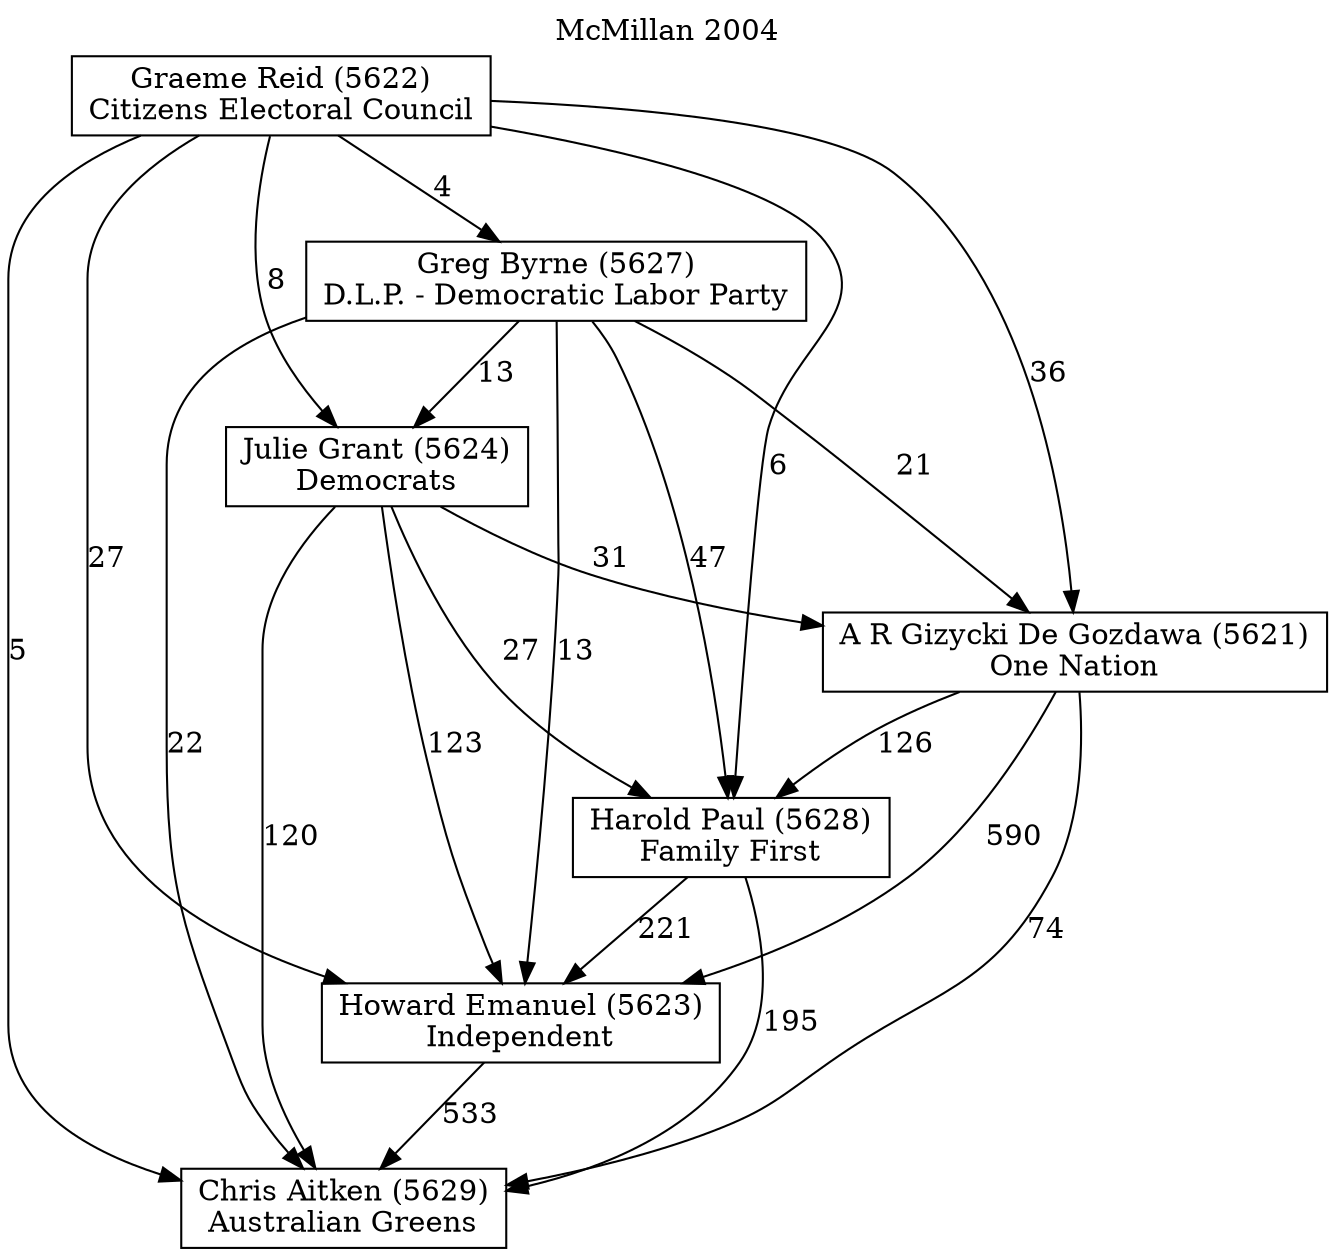 // House preference flow
digraph "Chris Aitken (5629)_McMillan_2004" {
	graph [label="McMillan 2004" labelloc=t mclimit=10]
	node [shape=box]
	"Chris Aitken (5629)" [label="Chris Aitken (5629)
Australian Greens"]
	"Howard Emanuel (5623)" [label="Howard Emanuel (5623)
Independent"]
	"Harold Paul (5628)" [label="Harold Paul (5628)
Family First"]
	"A R Gizycki De Gozdawa (5621)" [label="A R Gizycki De Gozdawa (5621)
One Nation"]
	"Julie Grant (5624)" [label="Julie Grant (5624)
Democrats"]
	"Greg Byrne (5627)" [label="Greg Byrne (5627)
D.L.P. - Democratic Labor Party"]
	"Graeme Reid (5622)" [label="Graeme Reid (5622)
Citizens Electoral Council"]
	"Chris Aitken (5629)" [label="Chris Aitken (5629)
Australian Greens"]
	"Harold Paul (5628)" [label="Harold Paul (5628)
Family First"]
	"A R Gizycki De Gozdawa (5621)" [label="A R Gizycki De Gozdawa (5621)
One Nation"]
	"Julie Grant (5624)" [label="Julie Grant (5624)
Democrats"]
	"Greg Byrne (5627)" [label="Greg Byrne (5627)
D.L.P. - Democratic Labor Party"]
	"Graeme Reid (5622)" [label="Graeme Reid (5622)
Citizens Electoral Council"]
	"Chris Aitken (5629)" [label="Chris Aitken (5629)
Australian Greens"]
	"A R Gizycki De Gozdawa (5621)" [label="A R Gizycki De Gozdawa (5621)
One Nation"]
	"Julie Grant (5624)" [label="Julie Grant (5624)
Democrats"]
	"Greg Byrne (5627)" [label="Greg Byrne (5627)
D.L.P. - Democratic Labor Party"]
	"Graeme Reid (5622)" [label="Graeme Reid (5622)
Citizens Electoral Council"]
	"Chris Aitken (5629)" [label="Chris Aitken (5629)
Australian Greens"]
	"Julie Grant (5624)" [label="Julie Grant (5624)
Democrats"]
	"Greg Byrne (5627)" [label="Greg Byrne (5627)
D.L.P. - Democratic Labor Party"]
	"Graeme Reid (5622)" [label="Graeme Reid (5622)
Citizens Electoral Council"]
	"Chris Aitken (5629)" [label="Chris Aitken (5629)
Australian Greens"]
	"Greg Byrne (5627)" [label="Greg Byrne (5627)
D.L.P. - Democratic Labor Party"]
	"Graeme Reid (5622)" [label="Graeme Reid (5622)
Citizens Electoral Council"]
	"Chris Aitken (5629)" [label="Chris Aitken (5629)
Australian Greens"]
	"Graeme Reid (5622)" [label="Graeme Reid (5622)
Citizens Electoral Council"]
	"Graeme Reid (5622)" [label="Graeme Reid (5622)
Citizens Electoral Council"]
	"Greg Byrne (5627)" [label="Greg Byrne (5627)
D.L.P. - Democratic Labor Party"]
	"Graeme Reid (5622)" [label="Graeme Reid (5622)
Citizens Electoral Council"]
	"Graeme Reid (5622)" [label="Graeme Reid (5622)
Citizens Electoral Council"]
	"Julie Grant (5624)" [label="Julie Grant (5624)
Democrats"]
	"Greg Byrne (5627)" [label="Greg Byrne (5627)
D.L.P. - Democratic Labor Party"]
	"Graeme Reid (5622)" [label="Graeme Reid (5622)
Citizens Electoral Council"]
	"Julie Grant (5624)" [label="Julie Grant (5624)
Democrats"]
	"Graeme Reid (5622)" [label="Graeme Reid (5622)
Citizens Electoral Council"]
	"Graeme Reid (5622)" [label="Graeme Reid (5622)
Citizens Electoral Council"]
	"Greg Byrne (5627)" [label="Greg Byrne (5627)
D.L.P. - Democratic Labor Party"]
	"Graeme Reid (5622)" [label="Graeme Reid (5622)
Citizens Electoral Council"]
	"Graeme Reid (5622)" [label="Graeme Reid (5622)
Citizens Electoral Council"]
	"A R Gizycki De Gozdawa (5621)" [label="A R Gizycki De Gozdawa (5621)
One Nation"]
	"Julie Grant (5624)" [label="Julie Grant (5624)
Democrats"]
	"Greg Byrne (5627)" [label="Greg Byrne (5627)
D.L.P. - Democratic Labor Party"]
	"Graeme Reid (5622)" [label="Graeme Reid (5622)
Citizens Electoral Council"]
	"A R Gizycki De Gozdawa (5621)" [label="A R Gizycki De Gozdawa (5621)
One Nation"]
	"Greg Byrne (5627)" [label="Greg Byrne (5627)
D.L.P. - Democratic Labor Party"]
	"Graeme Reid (5622)" [label="Graeme Reid (5622)
Citizens Electoral Council"]
	"A R Gizycki De Gozdawa (5621)" [label="A R Gizycki De Gozdawa (5621)
One Nation"]
	"Graeme Reid (5622)" [label="Graeme Reid (5622)
Citizens Electoral Council"]
	"Graeme Reid (5622)" [label="Graeme Reid (5622)
Citizens Electoral Council"]
	"Greg Byrne (5627)" [label="Greg Byrne (5627)
D.L.P. - Democratic Labor Party"]
	"Graeme Reid (5622)" [label="Graeme Reid (5622)
Citizens Electoral Council"]
	"Graeme Reid (5622)" [label="Graeme Reid (5622)
Citizens Electoral Council"]
	"Julie Grant (5624)" [label="Julie Grant (5624)
Democrats"]
	"Greg Byrne (5627)" [label="Greg Byrne (5627)
D.L.P. - Democratic Labor Party"]
	"Graeme Reid (5622)" [label="Graeme Reid (5622)
Citizens Electoral Council"]
	"Julie Grant (5624)" [label="Julie Grant (5624)
Democrats"]
	"Graeme Reid (5622)" [label="Graeme Reid (5622)
Citizens Electoral Council"]
	"Graeme Reid (5622)" [label="Graeme Reid (5622)
Citizens Electoral Council"]
	"Greg Byrne (5627)" [label="Greg Byrne (5627)
D.L.P. - Democratic Labor Party"]
	"Graeme Reid (5622)" [label="Graeme Reid (5622)
Citizens Electoral Council"]
	"Graeme Reid (5622)" [label="Graeme Reid (5622)
Citizens Electoral Council"]
	"Harold Paul (5628)" [label="Harold Paul (5628)
Family First"]
	"A R Gizycki De Gozdawa (5621)" [label="A R Gizycki De Gozdawa (5621)
One Nation"]
	"Julie Grant (5624)" [label="Julie Grant (5624)
Democrats"]
	"Greg Byrne (5627)" [label="Greg Byrne (5627)
D.L.P. - Democratic Labor Party"]
	"Graeme Reid (5622)" [label="Graeme Reid (5622)
Citizens Electoral Council"]
	"Harold Paul (5628)" [label="Harold Paul (5628)
Family First"]
	"Julie Grant (5624)" [label="Julie Grant (5624)
Democrats"]
	"Greg Byrne (5627)" [label="Greg Byrne (5627)
D.L.P. - Democratic Labor Party"]
	"Graeme Reid (5622)" [label="Graeme Reid (5622)
Citizens Electoral Council"]
	"Harold Paul (5628)" [label="Harold Paul (5628)
Family First"]
	"Greg Byrne (5627)" [label="Greg Byrne (5627)
D.L.P. - Democratic Labor Party"]
	"Graeme Reid (5622)" [label="Graeme Reid (5622)
Citizens Electoral Council"]
	"Harold Paul (5628)" [label="Harold Paul (5628)
Family First"]
	"Graeme Reid (5622)" [label="Graeme Reid (5622)
Citizens Electoral Council"]
	"Graeme Reid (5622)" [label="Graeme Reid (5622)
Citizens Electoral Council"]
	"Greg Byrne (5627)" [label="Greg Byrne (5627)
D.L.P. - Democratic Labor Party"]
	"Graeme Reid (5622)" [label="Graeme Reid (5622)
Citizens Electoral Council"]
	"Graeme Reid (5622)" [label="Graeme Reid (5622)
Citizens Electoral Council"]
	"Julie Grant (5624)" [label="Julie Grant (5624)
Democrats"]
	"Greg Byrne (5627)" [label="Greg Byrne (5627)
D.L.P. - Democratic Labor Party"]
	"Graeme Reid (5622)" [label="Graeme Reid (5622)
Citizens Electoral Council"]
	"Julie Grant (5624)" [label="Julie Grant (5624)
Democrats"]
	"Graeme Reid (5622)" [label="Graeme Reid (5622)
Citizens Electoral Council"]
	"Graeme Reid (5622)" [label="Graeme Reid (5622)
Citizens Electoral Council"]
	"Greg Byrne (5627)" [label="Greg Byrne (5627)
D.L.P. - Democratic Labor Party"]
	"Graeme Reid (5622)" [label="Graeme Reid (5622)
Citizens Electoral Council"]
	"Graeme Reid (5622)" [label="Graeme Reid (5622)
Citizens Electoral Council"]
	"A R Gizycki De Gozdawa (5621)" [label="A R Gizycki De Gozdawa (5621)
One Nation"]
	"Julie Grant (5624)" [label="Julie Grant (5624)
Democrats"]
	"Greg Byrne (5627)" [label="Greg Byrne (5627)
D.L.P. - Democratic Labor Party"]
	"Graeme Reid (5622)" [label="Graeme Reid (5622)
Citizens Electoral Council"]
	"A R Gizycki De Gozdawa (5621)" [label="A R Gizycki De Gozdawa (5621)
One Nation"]
	"Greg Byrne (5627)" [label="Greg Byrne (5627)
D.L.P. - Democratic Labor Party"]
	"Graeme Reid (5622)" [label="Graeme Reid (5622)
Citizens Electoral Council"]
	"A R Gizycki De Gozdawa (5621)" [label="A R Gizycki De Gozdawa (5621)
One Nation"]
	"Graeme Reid (5622)" [label="Graeme Reid (5622)
Citizens Electoral Council"]
	"Graeme Reid (5622)" [label="Graeme Reid (5622)
Citizens Electoral Council"]
	"Greg Byrne (5627)" [label="Greg Byrne (5627)
D.L.P. - Democratic Labor Party"]
	"Graeme Reid (5622)" [label="Graeme Reid (5622)
Citizens Electoral Council"]
	"Graeme Reid (5622)" [label="Graeme Reid (5622)
Citizens Electoral Council"]
	"Julie Grant (5624)" [label="Julie Grant (5624)
Democrats"]
	"Greg Byrne (5627)" [label="Greg Byrne (5627)
D.L.P. - Democratic Labor Party"]
	"Graeme Reid (5622)" [label="Graeme Reid (5622)
Citizens Electoral Council"]
	"Julie Grant (5624)" [label="Julie Grant (5624)
Democrats"]
	"Graeme Reid (5622)" [label="Graeme Reid (5622)
Citizens Electoral Council"]
	"Graeme Reid (5622)" [label="Graeme Reid (5622)
Citizens Electoral Council"]
	"Greg Byrne (5627)" [label="Greg Byrne (5627)
D.L.P. - Democratic Labor Party"]
	"Graeme Reid (5622)" [label="Graeme Reid (5622)
Citizens Electoral Council"]
	"Graeme Reid (5622)" [label="Graeme Reid (5622)
Citizens Electoral Council"]
	"Howard Emanuel (5623)" [label="Howard Emanuel (5623)
Independent"]
	"Harold Paul (5628)" [label="Harold Paul (5628)
Family First"]
	"A R Gizycki De Gozdawa (5621)" [label="A R Gizycki De Gozdawa (5621)
One Nation"]
	"Julie Grant (5624)" [label="Julie Grant (5624)
Democrats"]
	"Greg Byrne (5627)" [label="Greg Byrne (5627)
D.L.P. - Democratic Labor Party"]
	"Graeme Reid (5622)" [label="Graeme Reid (5622)
Citizens Electoral Council"]
	"Howard Emanuel (5623)" [label="Howard Emanuel (5623)
Independent"]
	"A R Gizycki De Gozdawa (5621)" [label="A R Gizycki De Gozdawa (5621)
One Nation"]
	"Julie Grant (5624)" [label="Julie Grant (5624)
Democrats"]
	"Greg Byrne (5627)" [label="Greg Byrne (5627)
D.L.P. - Democratic Labor Party"]
	"Graeme Reid (5622)" [label="Graeme Reid (5622)
Citizens Electoral Council"]
	"Howard Emanuel (5623)" [label="Howard Emanuel (5623)
Independent"]
	"Julie Grant (5624)" [label="Julie Grant (5624)
Democrats"]
	"Greg Byrne (5627)" [label="Greg Byrne (5627)
D.L.P. - Democratic Labor Party"]
	"Graeme Reid (5622)" [label="Graeme Reid (5622)
Citizens Electoral Council"]
	"Howard Emanuel (5623)" [label="Howard Emanuel (5623)
Independent"]
	"Greg Byrne (5627)" [label="Greg Byrne (5627)
D.L.P. - Democratic Labor Party"]
	"Graeme Reid (5622)" [label="Graeme Reid (5622)
Citizens Electoral Council"]
	"Howard Emanuel (5623)" [label="Howard Emanuel (5623)
Independent"]
	"Graeme Reid (5622)" [label="Graeme Reid (5622)
Citizens Electoral Council"]
	"Graeme Reid (5622)" [label="Graeme Reid (5622)
Citizens Electoral Council"]
	"Greg Byrne (5627)" [label="Greg Byrne (5627)
D.L.P. - Democratic Labor Party"]
	"Graeme Reid (5622)" [label="Graeme Reid (5622)
Citizens Electoral Council"]
	"Graeme Reid (5622)" [label="Graeme Reid (5622)
Citizens Electoral Council"]
	"Julie Grant (5624)" [label="Julie Grant (5624)
Democrats"]
	"Greg Byrne (5627)" [label="Greg Byrne (5627)
D.L.P. - Democratic Labor Party"]
	"Graeme Reid (5622)" [label="Graeme Reid (5622)
Citizens Electoral Council"]
	"Julie Grant (5624)" [label="Julie Grant (5624)
Democrats"]
	"Graeme Reid (5622)" [label="Graeme Reid (5622)
Citizens Electoral Council"]
	"Graeme Reid (5622)" [label="Graeme Reid (5622)
Citizens Electoral Council"]
	"Greg Byrne (5627)" [label="Greg Byrne (5627)
D.L.P. - Democratic Labor Party"]
	"Graeme Reid (5622)" [label="Graeme Reid (5622)
Citizens Electoral Council"]
	"Graeme Reid (5622)" [label="Graeme Reid (5622)
Citizens Electoral Council"]
	"A R Gizycki De Gozdawa (5621)" [label="A R Gizycki De Gozdawa (5621)
One Nation"]
	"Julie Grant (5624)" [label="Julie Grant (5624)
Democrats"]
	"Greg Byrne (5627)" [label="Greg Byrne (5627)
D.L.P. - Democratic Labor Party"]
	"Graeme Reid (5622)" [label="Graeme Reid (5622)
Citizens Electoral Council"]
	"A R Gizycki De Gozdawa (5621)" [label="A R Gizycki De Gozdawa (5621)
One Nation"]
	"Greg Byrne (5627)" [label="Greg Byrne (5627)
D.L.P. - Democratic Labor Party"]
	"Graeme Reid (5622)" [label="Graeme Reid (5622)
Citizens Electoral Council"]
	"A R Gizycki De Gozdawa (5621)" [label="A R Gizycki De Gozdawa (5621)
One Nation"]
	"Graeme Reid (5622)" [label="Graeme Reid (5622)
Citizens Electoral Council"]
	"Graeme Reid (5622)" [label="Graeme Reid (5622)
Citizens Electoral Council"]
	"Greg Byrne (5627)" [label="Greg Byrne (5627)
D.L.P. - Democratic Labor Party"]
	"Graeme Reid (5622)" [label="Graeme Reid (5622)
Citizens Electoral Council"]
	"Graeme Reid (5622)" [label="Graeme Reid (5622)
Citizens Electoral Council"]
	"Julie Grant (5624)" [label="Julie Grant (5624)
Democrats"]
	"Greg Byrne (5627)" [label="Greg Byrne (5627)
D.L.P. - Democratic Labor Party"]
	"Graeme Reid (5622)" [label="Graeme Reid (5622)
Citizens Electoral Council"]
	"Julie Grant (5624)" [label="Julie Grant (5624)
Democrats"]
	"Graeme Reid (5622)" [label="Graeme Reid (5622)
Citizens Electoral Council"]
	"Graeme Reid (5622)" [label="Graeme Reid (5622)
Citizens Electoral Council"]
	"Greg Byrne (5627)" [label="Greg Byrne (5627)
D.L.P. - Democratic Labor Party"]
	"Graeme Reid (5622)" [label="Graeme Reid (5622)
Citizens Electoral Council"]
	"Graeme Reid (5622)" [label="Graeme Reid (5622)
Citizens Electoral Council"]
	"Harold Paul (5628)" [label="Harold Paul (5628)
Family First"]
	"A R Gizycki De Gozdawa (5621)" [label="A R Gizycki De Gozdawa (5621)
One Nation"]
	"Julie Grant (5624)" [label="Julie Grant (5624)
Democrats"]
	"Greg Byrne (5627)" [label="Greg Byrne (5627)
D.L.P. - Democratic Labor Party"]
	"Graeme Reid (5622)" [label="Graeme Reid (5622)
Citizens Electoral Council"]
	"Harold Paul (5628)" [label="Harold Paul (5628)
Family First"]
	"Julie Grant (5624)" [label="Julie Grant (5624)
Democrats"]
	"Greg Byrne (5627)" [label="Greg Byrne (5627)
D.L.P. - Democratic Labor Party"]
	"Graeme Reid (5622)" [label="Graeme Reid (5622)
Citizens Electoral Council"]
	"Harold Paul (5628)" [label="Harold Paul (5628)
Family First"]
	"Greg Byrne (5627)" [label="Greg Byrne (5627)
D.L.P. - Democratic Labor Party"]
	"Graeme Reid (5622)" [label="Graeme Reid (5622)
Citizens Electoral Council"]
	"Harold Paul (5628)" [label="Harold Paul (5628)
Family First"]
	"Graeme Reid (5622)" [label="Graeme Reid (5622)
Citizens Electoral Council"]
	"Graeme Reid (5622)" [label="Graeme Reid (5622)
Citizens Electoral Council"]
	"Greg Byrne (5627)" [label="Greg Byrne (5627)
D.L.P. - Democratic Labor Party"]
	"Graeme Reid (5622)" [label="Graeme Reid (5622)
Citizens Electoral Council"]
	"Graeme Reid (5622)" [label="Graeme Reid (5622)
Citizens Electoral Council"]
	"Julie Grant (5624)" [label="Julie Grant (5624)
Democrats"]
	"Greg Byrne (5627)" [label="Greg Byrne (5627)
D.L.P. - Democratic Labor Party"]
	"Graeme Reid (5622)" [label="Graeme Reid (5622)
Citizens Electoral Council"]
	"Julie Grant (5624)" [label="Julie Grant (5624)
Democrats"]
	"Graeme Reid (5622)" [label="Graeme Reid (5622)
Citizens Electoral Council"]
	"Graeme Reid (5622)" [label="Graeme Reid (5622)
Citizens Electoral Council"]
	"Greg Byrne (5627)" [label="Greg Byrne (5627)
D.L.P. - Democratic Labor Party"]
	"Graeme Reid (5622)" [label="Graeme Reid (5622)
Citizens Electoral Council"]
	"Graeme Reid (5622)" [label="Graeme Reid (5622)
Citizens Electoral Council"]
	"A R Gizycki De Gozdawa (5621)" [label="A R Gizycki De Gozdawa (5621)
One Nation"]
	"Julie Grant (5624)" [label="Julie Grant (5624)
Democrats"]
	"Greg Byrne (5627)" [label="Greg Byrne (5627)
D.L.P. - Democratic Labor Party"]
	"Graeme Reid (5622)" [label="Graeme Reid (5622)
Citizens Electoral Council"]
	"A R Gizycki De Gozdawa (5621)" [label="A R Gizycki De Gozdawa (5621)
One Nation"]
	"Greg Byrne (5627)" [label="Greg Byrne (5627)
D.L.P. - Democratic Labor Party"]
	"Graeme Reid (5622)" [label="Graeme Reid (5622)
Citizens Electoral Council"]
	"A R Gizycki De Gozdawa (5621)" [label="A R Gizycki De Gozdawa (5621)
One Nation"]
	"Graeme Reid (5622)" [label="Graeme Reid (5622)
Citizens Electoral Council"]
	"Graeme Reid (5622)" [label="Graeme Reid (5622)
Citizens Electoral Council"]
	"Greg Byrne (5627)" [label="Greg Byrne (5627)
D.L.P. - Democratic Labor Party"]
	"Graeme Reid (5622)" [label="Graeme Reid (5622)
Citizens Electoral Council"]
	"Graeme Reid (5622)" [label="Graeme Reid (5622)
Citizens Electoral Council"]
	"Julie Grant (5624)" [label="Julie Grant (5624)
Democrats"]
	"Greg Byrne (5627)" [label="Greg Byrne (5627)
D.L.P. - Democratic Labor Party"]
	"Graeme Reid (5622)" [label="Graeme Reid (5622)
Citizens Electoral Council"]
	"Julie Grant (5624)" [label="Julie Grant (5624)
Democrats"]
	"Graeme Reid (5622)" [label="Graeme Reid (5622)
Citizens Electoral Council"]
	"Graeme Reid (5622)" [label="Graeme Reid (5622)
Citizens Electoral Council"]
	"Greg Byrne (5627)" [label="Greg Byrne (5627)
D.L.P. - Democratic Labor Party"]
	"Graeme Reid (5622)" [label="Graeme Reid (5622)
Citizens Electoral Council"]
	"Graeme Reid (5622)" [label="Graeme Reid (5622)
Citizens Electoral Council"]
	"Howard Emanuel (5623)" -> "Chris Aitken (5629)" [label=533]
	"Harold Paul (5628)" -> "Howard Emanuel (5623)" [label=221]
	"A R Gizycki De Gozdawa (5621)" -> "Harold Paul (5628)" [label=126]
	"Julie Grant (5624)" -> "A R Gizycki De Gozdawa (5621)" [label=31]
	"Greg Byrne (5627)" -> "Julie Grant (5624)" [label=13]
	"Graeme Reid (5622)" -> "Greg Byrne (5627)" [label=4]
	"Harold Paul (5628)" -> "Chris Aitken (5629)" [label=195]
	"A R Gizycki De Gozdawa (5621)" -> "Chris Aitken (5629)" [label=74]
	"Julie Grant (5624)" -> "Chris Aitken (5629)" [label=120]
	"Greg Byrne (5627)" -> "Chris Aitken (5629)" [label=22]
	"Graeme Reid (5622)" -> "Chris Aitken (5629)" [label=5]
	"Graeme Reid (5622)" -> "Julie Grant (5624)" [label=8]
	"Greg Byrne (5627)" -> "A R Gizycki De Gozdawa (5621)" [label=21]
	"Graeme Reid (5622)" -> "A R Gizycki De Gozdawa (5621)" [label=36]
	"Julie Grant (5624)" -> "Harold Paul (5628)" [label=27]
	"Greg Byrne (5627)" -> "Harold Paul (5628)" [label=47]
	"Graeme Reid (5622)" -> "Harold Paul (5628)" [label=6]
	"A R Gizycki De Gozdawa (5621)" -> "Howard Emanuel (5623)" [label=590]
	"Julie Grant (5624)" -> "Howard Emanuel (5623)" [label=123]
	"Greg Byrne (5627)" -> "Howard Emanuel (5623)" [label=13]
	"Graeme Reid (5622)" -> "Howard Emanuel (5623)" [label=27]
}
